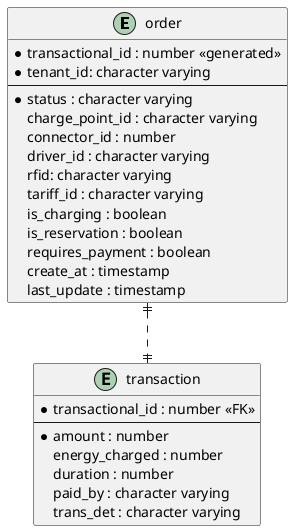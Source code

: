 @startuml
' hide the spot
' hide circle

' avoid problems with angled crows feet
skinparam linetype ortho


entity "order" as order {
    *transactional_id : number <<generated>>
    *tenant_id: character varying
    --
    *status : character varying
    charge_point_id : character varying
    connector_id : number
    driver_id : character varying
    rfid: character varying
    tariff_id : character varying
    is_charging : boolean
    is_reservation : boolean
    requires_payment : boolean
    create_at : timestamp
    last_update : timestamp
}

entity "transaction" as transaction {
    *transactional_id : number <<FK>>
    --
    *amount : number
    energy_charged : number
    duration : number
    paid_by : character varying
    trans_det : character varying
}


order ||..|| transaction

@enduml